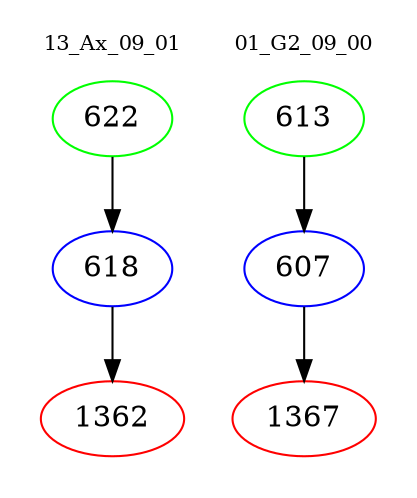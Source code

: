 digraph{
subgraph cluster_0 {
color = white
label = "13_Ax_09_01";
fontsize=10;
T0_622 [label="622", color="green"]
T0_622 -> T0_618 [color="black"]
T0_618 [label="618", color="blue"]
T0_618 -> T0_1362 [color="black"]
T0_1362 [label="1362", color="red"]
}
subgraph cluster_1 {
color = white
label = "01_G2_09_00";
fontsize=10;
T1_613 [label="613", color="green"]
T1_613 -> T1_607 [color="black"]
T1_607 [label="607", color="blue"]
T1_607 -> T1_1367 [color="black"]
T1_1367 [label="1367", color="red"]
}
}

